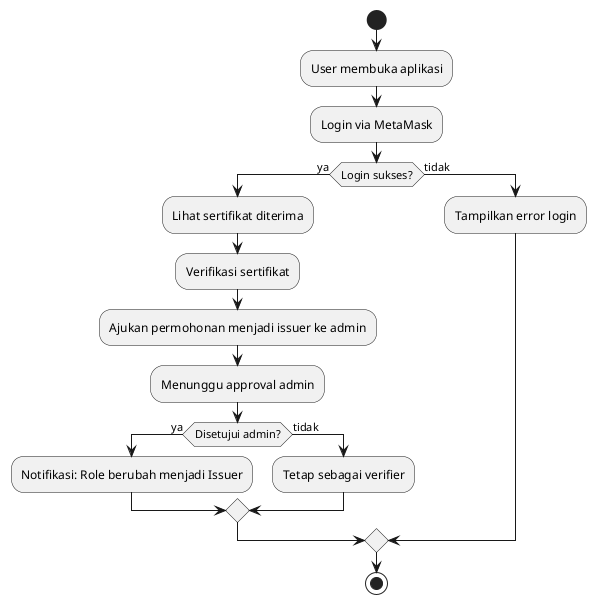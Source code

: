 @startuml
start
:User membuka aplikasi;
:Login via MetaMask;
if (Login sukses?) then (ya)
  :Lihat sertifikat diterima;
  :Verifikasi sertifikat;
  :Ajukan permohonan menjadi issuer ke admin;
  :Menunggu approval admin;
  if (Disetujui admin?) then (ya)
    :Notifikasi: Role berubah menjadi Issuer;
  else (tidak)
    :Tetap sebagai verifier;
  endif
else (tidak)
  :Tampilkan error login;
endif
stop
@enduml 